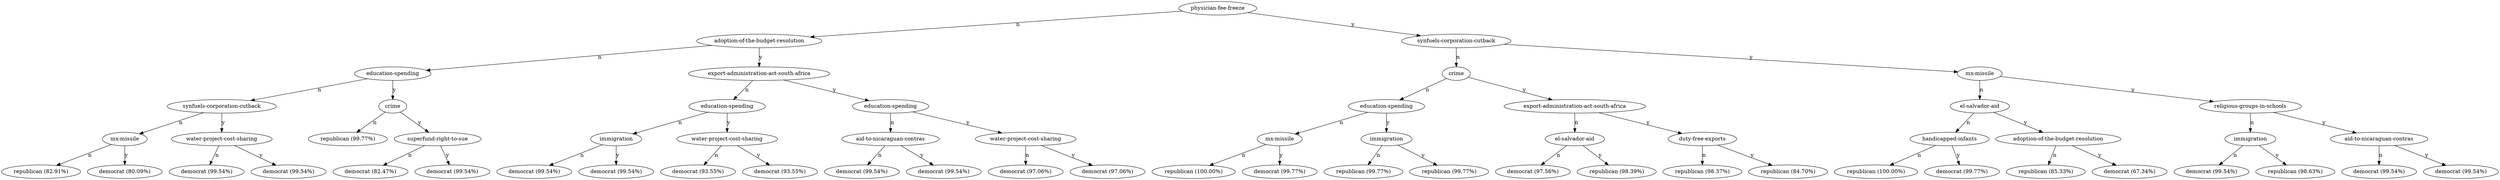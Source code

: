 digraph G {
"bg==" [ shape=oval label="physician-fee-freeze"]
"bg==" -> "bi0w" [ label="n" ]
"bi0w" [ shape=oval label="adoption-of-the-budget-resolution"]
"bi0w" -> "bi0wLTA=" [ label="n" ]
"bi0wLTA=" [ shape=oval label="education-spending"]
"bi0wLTA=" -> "bi0wLTAtMA==" [ label="n" ]
"bi0wLTAtMA==" [ shape=oval label="synfuels-corporation-cutback"]
"bi0wLTAtMA==" -> "bi0wLTAtMC0w" [ label="n" ]
"bi0wLTAtMC0w" [ shape=oval label="mx-missile"]
"bi0wLTAtMC0w" -> "bi0wLTAtMC0wLTA=" [ label="n" ]
"bi0wLTAtMC0wLTA=" [ shape=oval label="republican (82.91%)"]
"bi0wLTAtMC0w" -> "bi0wLTAtMC0wLTE=" [ label="y" ]
"bi0wLTAtMC0wLTE=" [ shape=oval label="democrat (80.09%)"]
"bi0wLTAtMA==" -> "bi0wLTAtMC0x" [ label="y" ]
"bi0wLTAtMC0x" [ shape=oval label="water-project-cost-sharing"]
"bi0wLTAtMC0x" -> "bi0wLTAtMC0xLTA=" [ label="n" ]
"bi0wLTAtMC0xLTA=" [ shape=oval label="democrat (99.54%)"]
"bi0wLTAtMC0x" -> "bi0wLTAtMC0xLTE=" [ label="y" ]
"bi0wLTAtMC0xLTE=" [ shape=oval label="democrat (99.54%)"]
"bi0wLTA=" -> "bi0wLTAtMQ==" [ label="y" ]
"bi0wLTAtMQ==" [ shape=oval label="crime"]
"bi0wLTAtMQ==" -> "bi0wLTAtMS0w" [ label="n" ]
"bi0wLTAtMS0w" [ shape=oval label="republican (99.77%)"]
"bi0wLTAtMQ==" -> "bi0wLTAtMS0x" [ label="y" ]
"bi0wLTAtMS0x" [ shape=oval label="superfund-right-to-sue"]
"bi0wLTAtMS0x" -> "bi0wLTAtMS0xLTA=" [ label="n" ]
"bi0wLTAtMS0xLTA=" [ shape=oval label="democrat (82.47%)"]
"bi0wLTAtMS0x" -> "bi0wLTAtMS0xLTE=" [ label="y" ]
"bi0wLTAtMS0xLTE=" [ shape=oval label="democrat (99.54%)"]
"bi0w" -> "bi0wLTE=" [ label="y" ]
"bi0wLTE=" [ shape=oval label="export-administration-act-south-africa"]
"bi0wLTE=" -> "bi0wLTEtMA==" [ label="n" ]
"bi0wLTEtMA==" [ shape=oval label="education-spending"]
"bi0wLTEtMA==" -> "bi0wLTEtMC0w" [ label="n" ]
"bi0wLTEtMC0w" [ shape=oval label="immigration"]
"bi0wLTEtMC0w" -> "bi0wLTEtMC0wLTA=" [ label="n" ]
"bi0wLTEtMC0wLTA=" [ shape=oval label="democrat (99.54%)"]
"bi0wLTEtMC0w" -> "bi0wLTEtMC0wLTE=" [ label="y" ]
"bi0wLTEtMC0wLTE=" [ shape=oval label="democrat (99.54%)"]
"bi0wLTEtMA==" -> "bi0wLTEtMC0x" [ label="y" ]
"bi0wLTEtMC0x" [ shape=oval label="water-project-cost-sharing"]
"bi0wLTEtMC0x" -> "bi0wLTEtMC0xLTA=" [ label="n" ]
"bi0wLTEtMC0xLTA=" [ shape=oval label="democrat (93.55%)"]
"bi0wLTEtMC0x" -> "bi0wLTEtMC0xLTE=" [ label="y" ]
"bi0wLTEtMC0xLTE=" [ shape=oval label="democrat (93.55%)"]
"bi0wLTE=" -> "bi0wLTEtMQ==" [ label="y" ]
"bi0wLTEtMQ==" [ shape=oval label="education-spending"]
"bi0wLTEtMQ==" -> "bi0wLTEtMS0w" [ label="n" ]
"bi0wLTEtMS0w" [ shape=oval label="aid-to-nicaraguan-contras"]
"bi0wLTEtMS0w" -> "bi0wLTEtMS0wLTA=" [ label="n" ]
"bi0wLTEtMS0wLTA=" [ shape=oval label="democrat (99.54%)"]
"bi0wLTEtMS0w" -> "bi0wLTEtMS0wLTE=" [ label="y" ]
"bi0wLTEtMS0wLTE=" [ shape=oval label="democrat (99.54%)"]
"bi0wLTEtMQ==" -> "bi0wLTEtMS0x" [ label="y" ]
"bi0wLTEtMS0x" [ shape=oval label="water-project-cost-sharing"]
"bi0wLTEtMS0x" -> "bi0wLTEtMS0xLTA=" [ label="n" ]
"bi0wLTEtMS0xLTA=" [ shape=oval label="democrat (97.06%)"]
"bi0wLTEtMS0x" -> "bi0wLTEtMS0xLTE=" [ label="y" ]
"bi0wLTEtMS0xLTE=" [ shape=oval label="democrat (97.06%)"]
"bg==" -> "bi0x" [ label="y" ]
"bi0x" [ shape=oval label="synfuels-corporation-cutback"]
"bi0x" -> "bi0xLTA=" [ label="n" ]
"bi0xLTA=" [ shape=oval label="crime"]
"bi0xLTA=" -> "bi0xLTAtMA==" [ label="n" ]
"bi0xLTAtMA==" [ shape=oval label="education-spending"]
"bi0xLTAtMA==" -> "bi0xLTAtMC0w" [ label="n" ]
"bi0xLTAtMC0w" [ shape=oval label="mx-missile"]
"bi0xLTAtMC0w" -> "bi0xLTAtMC0wLTA=" [ label="n" ]
"bi0xLTAtMC0wLTA=" [ shape=oval label="republican (100.00%)"]
"bi0xLTAtMC0w" -> "bi0xLTAtMC0wLTE=" [ label="y" ]
"bi0xLTAtMC0wLTE=" [ shape=oval label="democrat (99.77%)"]
"bi0xLTAtMA==" -> "bi0xLTAtMC0x" [ label="y" ]
"bi0xLTAtMC0x" [ shape=oval label="immigration"]
"bi0xLTAtMC0x" -> "bi0xLTAtMC0xLTA=" [ label="n" ]
"bi0xLTAtMC0xLTA=" [ shape=oval label="republican (99.77%)"]
"bi0xLTAtMC0x" -> "bi0xLTAtMC0xLTE=" [ label="y" ]
"bi0xLTAtMC0xLTE=" [ shape=oval label="republican (99.77%)"]
"bi0xLTA=" -> "bi0xLTAtMQ==" [ label="y" ]
"bi0xLTAtMQ==" [ shape=oval label="export-administration-act-south-africa"]
"bi0xLTAtMQ==" -> "bi0xLTAtMS0w" [ label="n" ]
"bi0xLTAtMS0w" [ shape=oval label="el-salvador-aid"]
"bi0xLTAtMS0w" -> "bi0xLTAtMS0wLTA=" [ label="n" ]
"bi0xLTAtMS0wLTA=" [ shape=oval label="democrat (97.56%)"]
"bi0xLTAtMS0w" -> "bi0xLTAtMS0wLTE=" [ label="y" ]
"bi0xLTAtMS0wLTE=" [ shape=oval label="republican (98.39%)"]
"bi0xLTAtMQ==" -> "bi0xLTAtMS0x" [ label="y" ]
"bi0xLTAtMS0x" [ shape=oval label="duty-free-exports"]
"bi0xLTAtMS0x" -> "bi0xLTAtMS0xLTA=" [ label="n" ]
"bi0xLTAtMS0xLTA=" [ shape=oval label="republican (98.37%)"]
"bi0xLTAtMS0x" -> "bi0xLTAtMS0xLTE=" [ label="y" ]
"bi0xLTAtMS0xLTE=" [ shape=oval label="republican (84.70%)"]
"bi0x" -> "bi0xLTE=" [ label="y" ]
"bi0xLTE=" [ shape=oval label="mx-missile"]
"bi0xLTE=" -> "bi0xLTEtMA==" [ label="n" ]
"bi0xLTEtMA==" [ shape=oval label="el-salvador-aid"]
"bi0xLTEtMA==" -> "bi0xLTEtMC0w" [ label="n" ]
"bi0xLTEtMC0w" [ shape=oval label="handicapped-infants"]
"bi0xLTEtMC0w" -> "bi0xLTEtMC0wLTA=" [ label="n" ]
"bi0xLTEtMC0wLTA=" [ shape=oval label="republican (100.00%)"]
"bi0xLTEtMC0w" -> "bi0xLTEtMC0wLTE=" [ label="y" ]
"bi0xLTEtMC0wLTE=" [ shape=oval label="democrat (99.77%)"]
"bi0xLTEtMA==" -> "bi0xLTEtMC0x" [ label="y" ]
"bi0xLTEtMC0x" [ shape=oval label="adoption-of-the-budget-resolution"]
"bi0xLTEtMC0x" -> "bi0xLTEtMC0xLTA=" [ label="n" ]
"bi0xLTEtMC0xLTA=" [ shape=oval label="republican (85.33%)"]
"bi0xLTEtMC0x" -> "bi0xLTEtMC0xLTE=" [ label="y" ]
"bi0xLTEtMC0xLTE=" [ shape=oval label="democrat (67.34%)"]
"bi0xLTE=" -> "bi0xLTEtMQ==" [ label="y" ]
"bi0xLTEtMQ==" [ shape=oval label="religious-groups-in-schools"]
"bi0xLTEtMQ==" -> "bi0xLTEtMS0w" [ label="n" ]
"bi0xLTEtMS0w" [ shape=oval label="immigration"]
"bi0xLTEtMS0w" -> "bi0xLTEtMS0wLTA=" [ label="n" ]
"bi0xLTEtMS0wLTA=" [ shape=oval label="democrat (99.54%)"]
"bi0xLTEtMS0w" -> "bi0xLTEtMS0wLTE=" [ label="y" ]
"bi0xLTEtMS0wLTE=" [ shape=oval label="republican (98.63%)"]
"bi0xLTEtMQ==" -> "bi0xLTEtMS0x" [ label="y" ]
"bi0xLTEtMS0x" [ shape=oval label="aid-to-nicaraguan-contras"]
"bi0xLTEtMS0x" -> "bi0xLTEtMS0xLTA=" [ label="n" ]
"bi0xLTEtMS0xLTA=" [ shape=oval label="democrat (99.54%)"]
"bi0xLTEtMS0x" -> "bi0xLTEtMS0xLTE=" [ label="y" ]
"bi0xLTEtMS0xLTE=" [ shape=oval label="democrat (99.54%)"]
}
